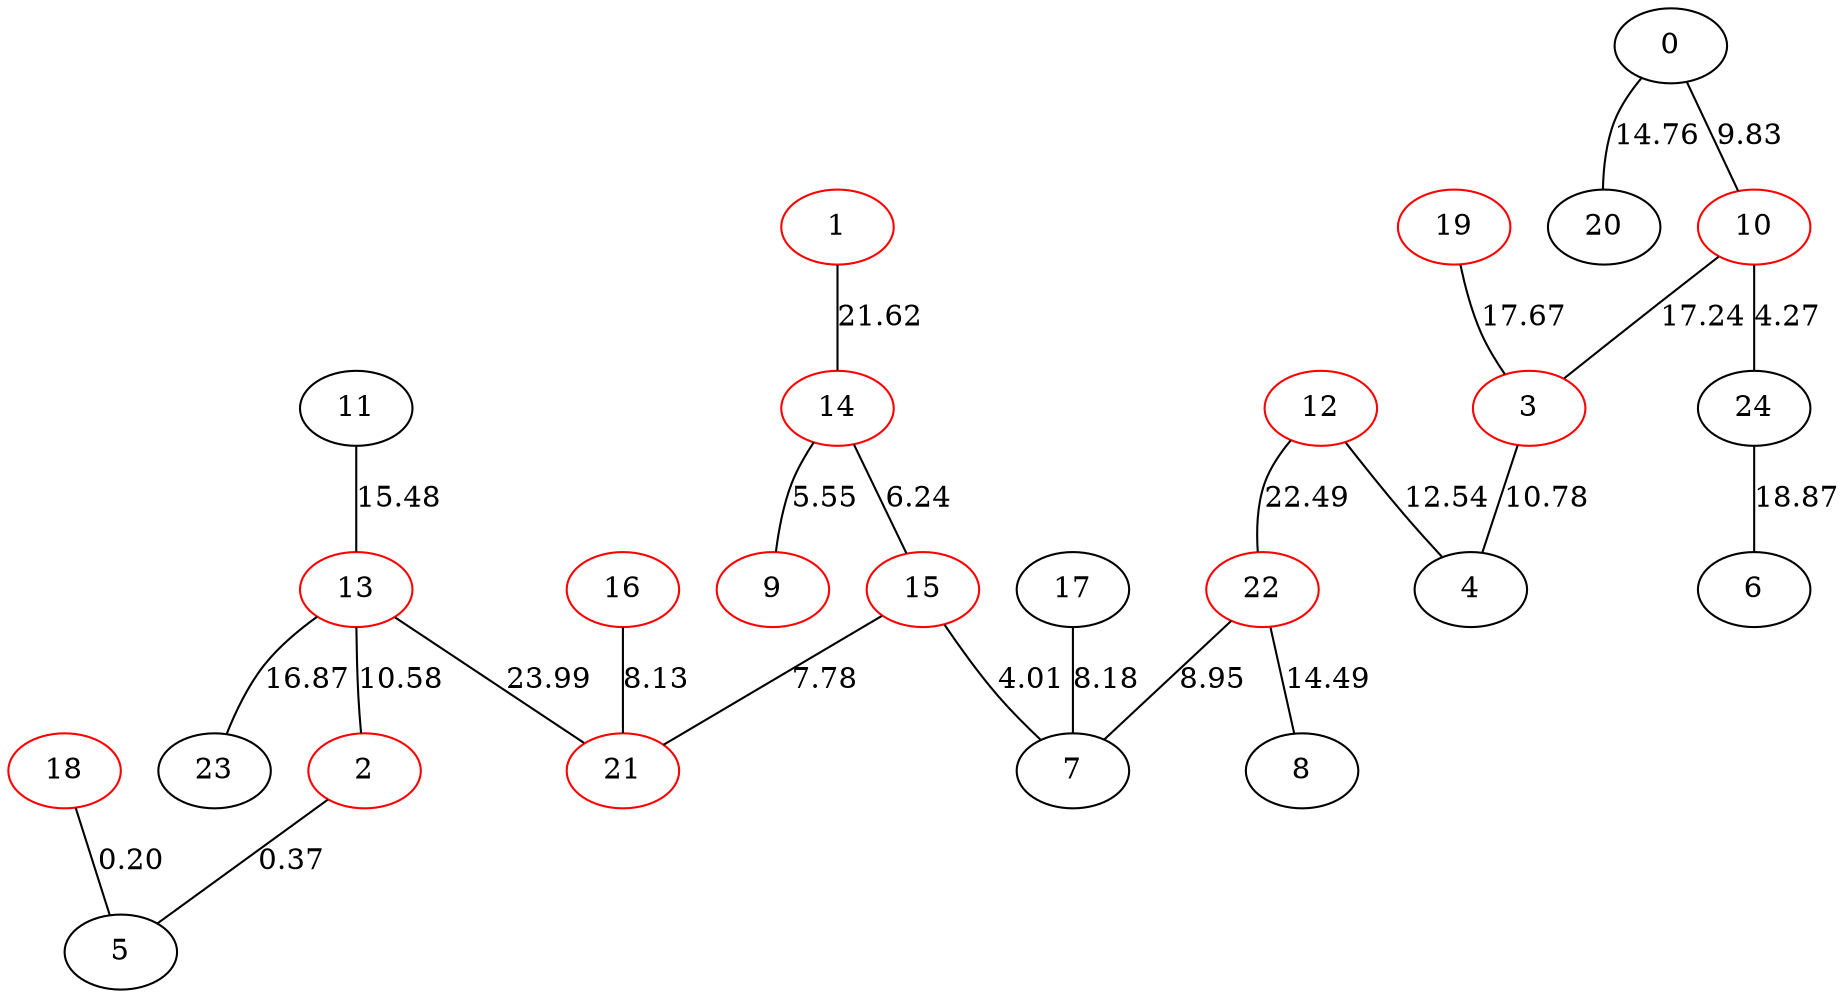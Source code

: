 graph {
22[color=red]
23[color=black]
24[color=black]
10[color=red]
11[color=black]
12[color=red]
13[color=red]
14[color=red]
15[color=red]
16[color=red]
17[color=black]
18[color=red]
19[color=red]
0[color=black]
1[color=red]
2[color=red]
3[color=red]
4[color=black]
5[color=black]
6[color=black]
7[color=black]
8[color=black]
9[color=red]
20[color=black]
21[color=red]
22--8[label=14.49]
13--21[label=23.99]
13--23[label=16.87]
18--5[label=0.20]
19--3[label=17.67]
11--13[label=15.48]
14--15[label=6.24]
24--6[label=18.87]
22--7[label=8.95]
16--21[label=8.13]
12--22[label=22.49]
1--14[label=21.62]
2--5[label=0.37]
3--4[label=10.78]
10--24[label=4.27]
0--10[label=9.83]
0--20[label=14.76]
15--7[label=4.01]
12--4[label=12.54]
13--2[label=10.58]
14--9[label=5.55]
10--3[label=17.24]
17--7[label=8.18]
15--21[label=7.78]
}